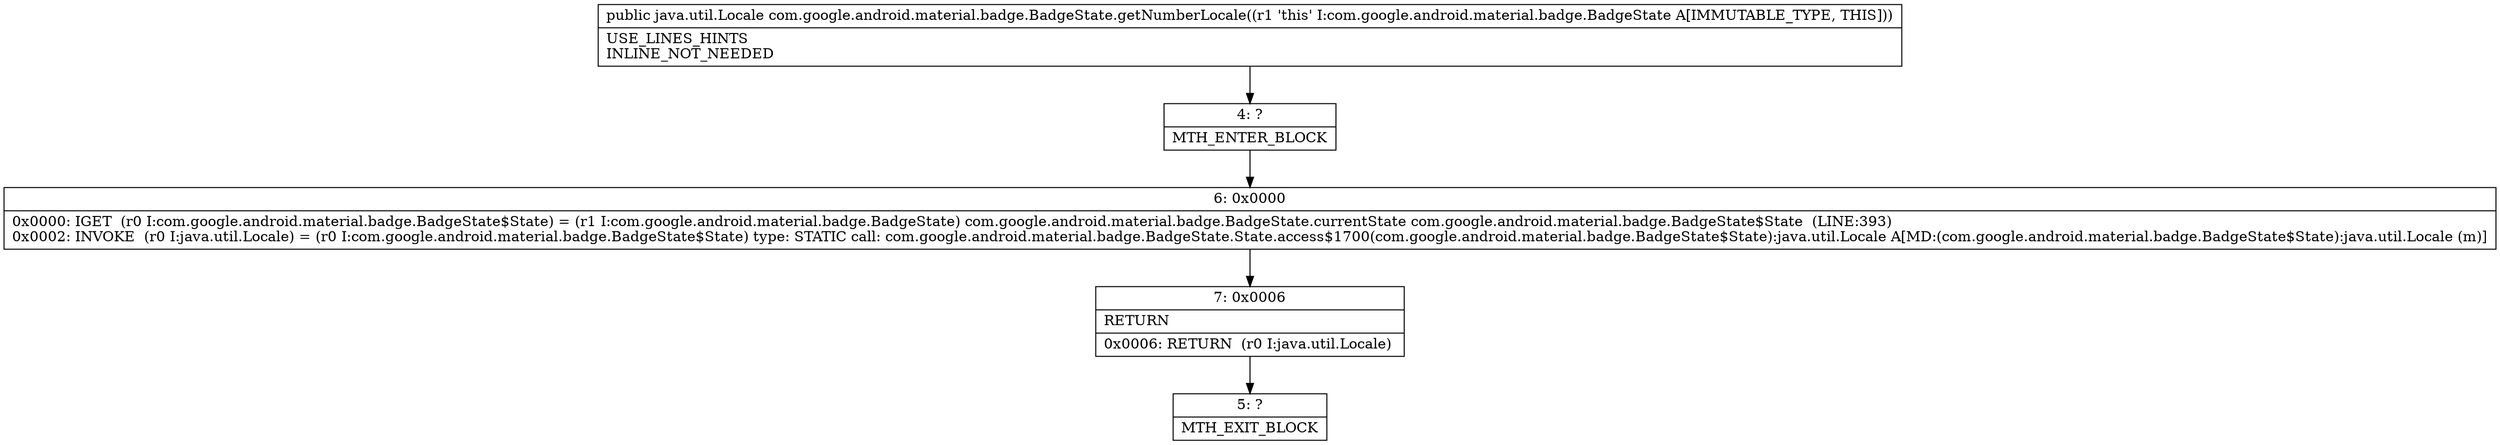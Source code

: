 digraph "CFG forcom.google.android.material.badge.BadgeState.getNumberLocale()Ljava\/util\/Locale;" {
Node_4 [shape=record,label="{4\:\ ?|MTH_ENTER_BLOCK\l}"];
Node_6 [shape=record,label="{6\:\ 0x0000|0x0000: IGET  (r0 I:com.google.android.material.badge.BadgeState$State) = (r1 I:com.google.android.material.badge.BadgeState) com.google.android.material.badge.BadgeState.currentState com.google.android.material.badge.BadgeState$State  (LINE:393)\l0x0002: INVOKE  (r0 I:java.util.Locale) = (r0 I:com.google.android.material.badge.BadgeState$State) type: STATIC call: com.google.android.material.badge.BadgeState.State.access$1700(com.google.android.material.badge.BadgeState$State):java.util.Locale A[MD:(com.google.android.material.badge.BadgeState$State):java.util.Locale (m)]\l}"];
Node_7 [shape=record,label="{7\:\ 0x0006|RETURN\l|0x0006: RETURN  (r0 I:java.util.Locale) \l}"];
Node_5 [shape=record,label="{5\:\ ?|MTH_EXIT_BLOCK\l}"];
MethodNode[shape=record,label="{public java.util.Locale com.google.android.material.badge.BadgeState.getNumberLocale((r1 'this' I:com.google.android.material.badge.BadgeState A[IMMUTABLE_TYPE, THIS]))  | USE_LINES_HINTS\lINLINE_NOT_NEEDED\l}"];
MethodNode -> Node_4;Node_4 -> Node_6;
Node_6 -> Node_7;
Node_7 -> Node_5;
}

